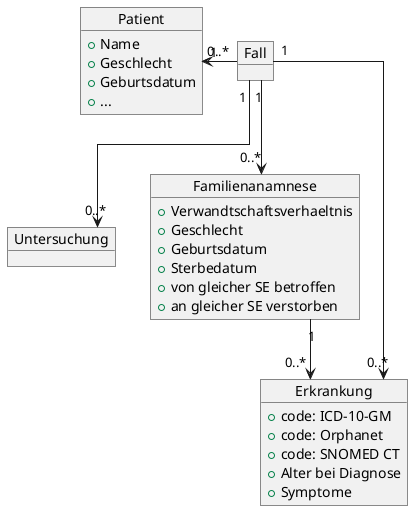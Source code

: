 @startuml MII_SE_Overview
skinparam Linetype ortho
'skinparam linetype polyline

object Patient {
    + Name
    + Geschlecht
    + Geburtsdatum
    + ...
}
object Fall {

}
object Untersuchung {
}
object Familienanamnese {
    + Verwandtschaftsverhaeltnis
    + Geschlecht
    + Geburtsdatum
    + Sterbedatum
    + von gleicher SE betroffen
    + an gleicher SE verstorben
}
object Erkrankung {
    + code: ICD-10-GM
    + code: Orphanet
    + code: SNOMED CT
    + Alter bei Diagnose
    + Symptome
}

Fall "0..*" -left-> "1" Patient
Fall "1" --> "0..*" Familienanamnese
Fall "1" --> "0..*" Erkrankung
Familienanamnese "1" --> "0..*" Erkrankung
Fall "1" --> "0..*" Untersuchung
@enduml
